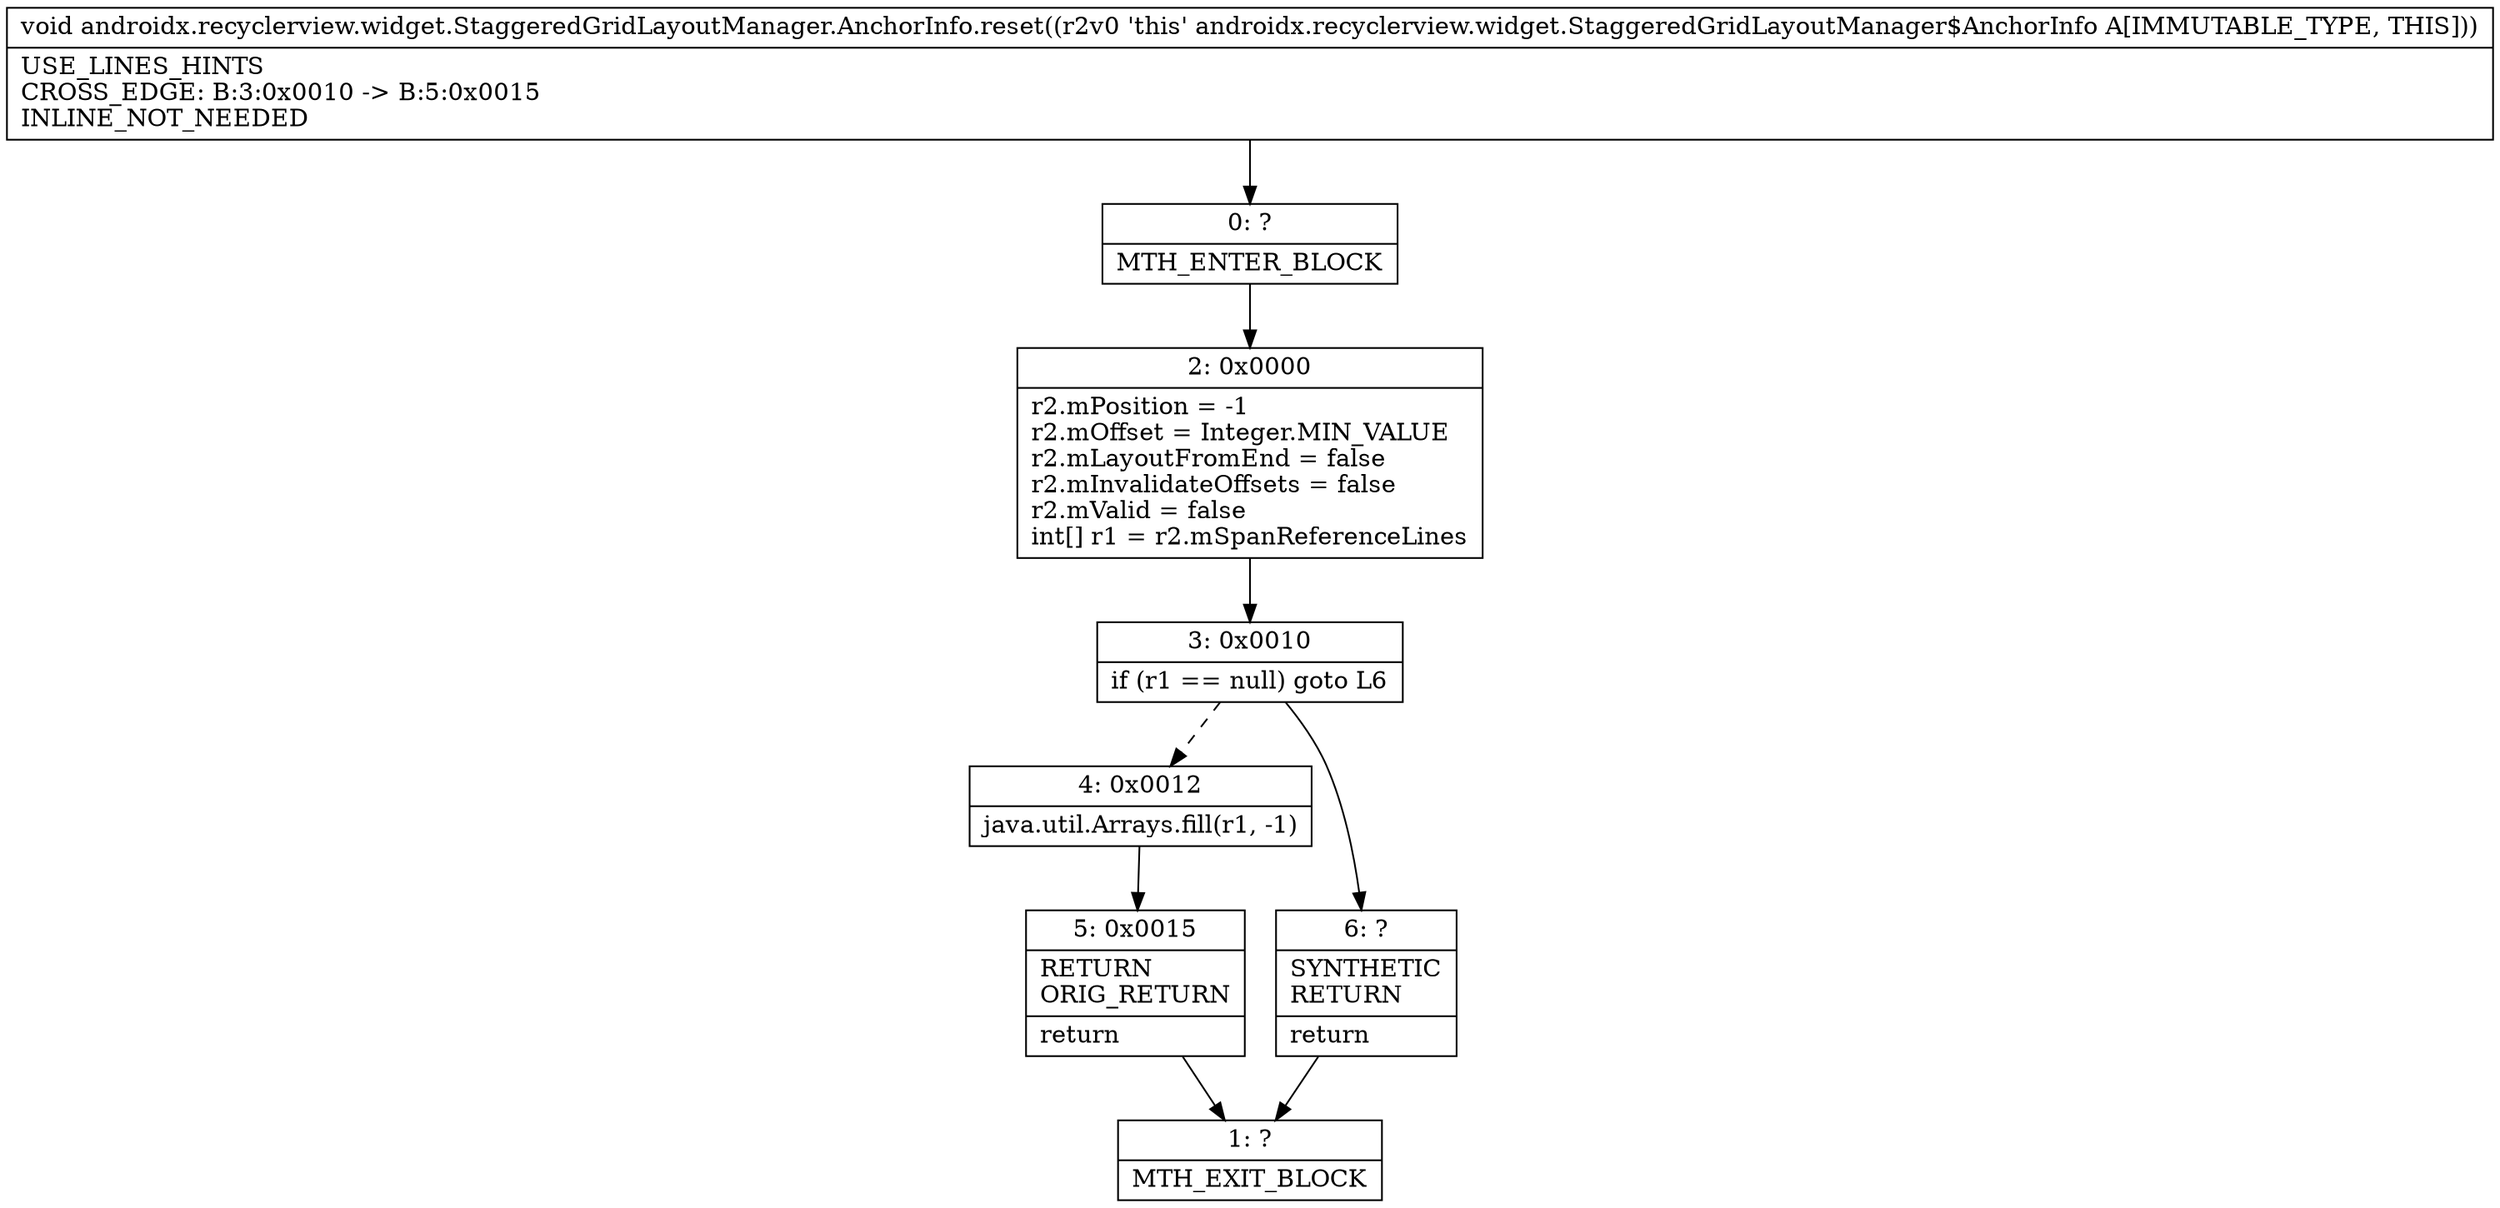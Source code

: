 digraph "CFG forandroidx.recyclerview.widget.StaggeredGridLayoutManager.AnchorInfo.reset()V" {
Node_0 [shape=record,label="{0\:\ ?|MTH_ENTER_BLOCK\l}"];
Node_2 [shape=record,label="{2\:\ 0x0000|r2.mPosition = \-1\lr2.mOffset = Integer.MIN_VALUE\lr2.mLayoutFromEnd = false\lr2.mInvalidateOffsets = false\lr2.mValid = false\lint[] r1 = r2.mSpanReferenceLines\l}"];
Node_3 [shape=record,label="{3\:\ 0x0010|if (r1 == null) goto L6\l}"];
Node_4 [shape=record,label="{4\:\ 0x0012|java.util.Arrays.fill(r1, \-1)\l}"];
Node_5 [shape=record,label="{5\:\ 0x0015|RETURN\lORIG_RETURN\l|return\l}"];
Node_1 [shape=record,label="{1\:\ ?|MTH_EXIT_BLOCK\l}"];
Node_6 [shape=record,label="{6\:\ ?|SYNTHETIC\lRETURN\l|return\l}"];
MethodNode[shape=record,label="{void androidx.recyclerview.widget.StaggeredGridLayoutManager.AnchorInfo.reset((r2v0 'this' androidx.recyclerview.widget.StaggeredGridLayoutManager$AnchorInfo A[IMMUTABLE_TYPE, THIS]))  | USE_LINES_HINTS\lCROSS_EDGE: B:3:0x0010 \-\> B:5:0x0015\lINLINE_NOT_NEEDED\l}"];
MethodNode -> Node_0;Node_0 -> Node_2;
Node_2 -> Node_3;
Node_3 -> Node_4[style=dashed];
Node_3 -> Node_6;
Node_4 -> Node_5;
Node_5 -> Node_1;
Node_6 -> Node_1;
}

